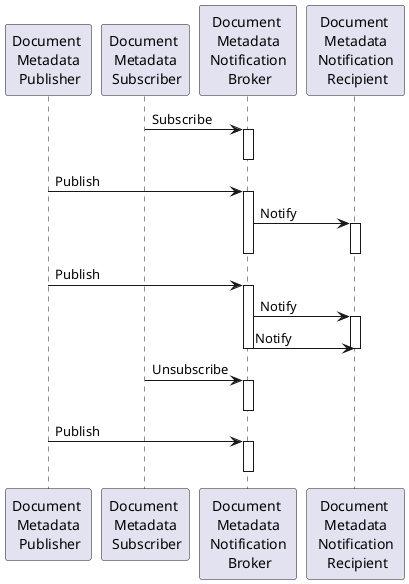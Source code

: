 @startuml
participant "Document \n Metadata \n Publisher" as publisher
participant "Document \n Metadata \n Subscriber" as subscriber
participant "Document \n Metadata \n Notification \n Broker" as notificationbroker
participant "Document \n Metadata \n Notification \n Recipient" as recipient
subscriber->notificationbroker++:Subscribe
deactivate notificationbroker
publisher->notificationbroker++:Publish
notificationbroker->recipient++:Notify
deactivate notificationbroker
deactivate recipient
publisher->notificationbroker++:Publish
notificationbroker->recipient++:Notify
notificationbroker->recipient:Notify
deactivate notificationbroker
deactivate recipient
subscriber->notificationbroker++:Unsubscribe
deactivate notificationbroker
publisher->notificationbroker++:Publish
deactivate notificationbroker
@enduml